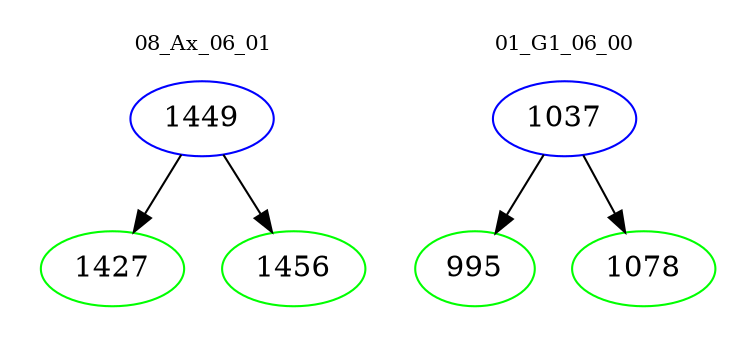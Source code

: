 digraph{
subgraph cluster_0 {
color = white
label = "08_Ax_06_01";
fontsize=10;
T0_1449 [label="1449", color="blue"]
T0_1449 -> T0_1427 [color="black"]
T0_1427 [label="1427", color="green"]
T0_1449 -> T0_1456 [color="black"]
T0_1456 [label="1456", color="green"]
}
subgraph cluster_1 {
color = white
label = "01_G1_06_00";
fontsize=10;
T1_1037 [label="1037", color="blue"]
T1_1037 -> T1_995 [color="black"]
T1_995 [label="995", color="green"]
T1_1037 -> T1_1078 [color="black"]
T1_1078 [label="1078", color="green"]
}
}
